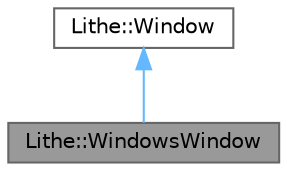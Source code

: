 digraph "Lithe::WindowsWindow"
{
 // LATEX_PDF_SIZE
  bgcolor="transparent";
  edge [fontname=Helvetica,fontsize=10,labelfontname=Helvetica,labelfontsize=10];
  node [fontname=Helvetica,fontsize=10,shape=box,height=0.2,width=0.4];
  Node1 [id="Node000001",label="Lithe::WindowsWindow",height=0.2,width=0.4,color="gray40", fillcolor="grey60", style="filled", fontcolor="black",tooltip="Specialisation for a Windows window."];
  Node2 -> Node1 [id="edge1_Node000001_Node000002",dir="back",color="steelblue1",style="solid",tooltip=" "];
  Node2 [id="Node000002",label="Lithe::Window",height=0.2,width=0.4,color="gray40", fillcolor="white", style="filled",URL="$class_lithe_1_1_window.html",tooltip=" "];
}
